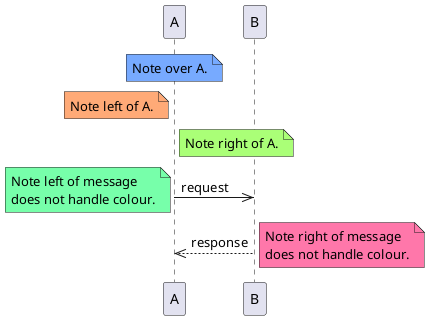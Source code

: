 {
  "sha1": "erqxyv8uxyaxrnmulwb93jpeieok6dc",
  "insertion": {
    "when": "2024-06-01T09:03:04.998Z",
    "user": "plantuml@gmail.com"
  }
}
@startuml
note over A #77AAFF: Note over A.
note left of A #FFAA77: Note left of A.
note right of A #AAFF77: Note right of A.
A ->> B: request
note left #77FFAA: Note left of message\ndoes not handle colour.
A <<-- B: response
note right #FF77AA
   Note right of message
   does not handle colour.
end note
@enduml
